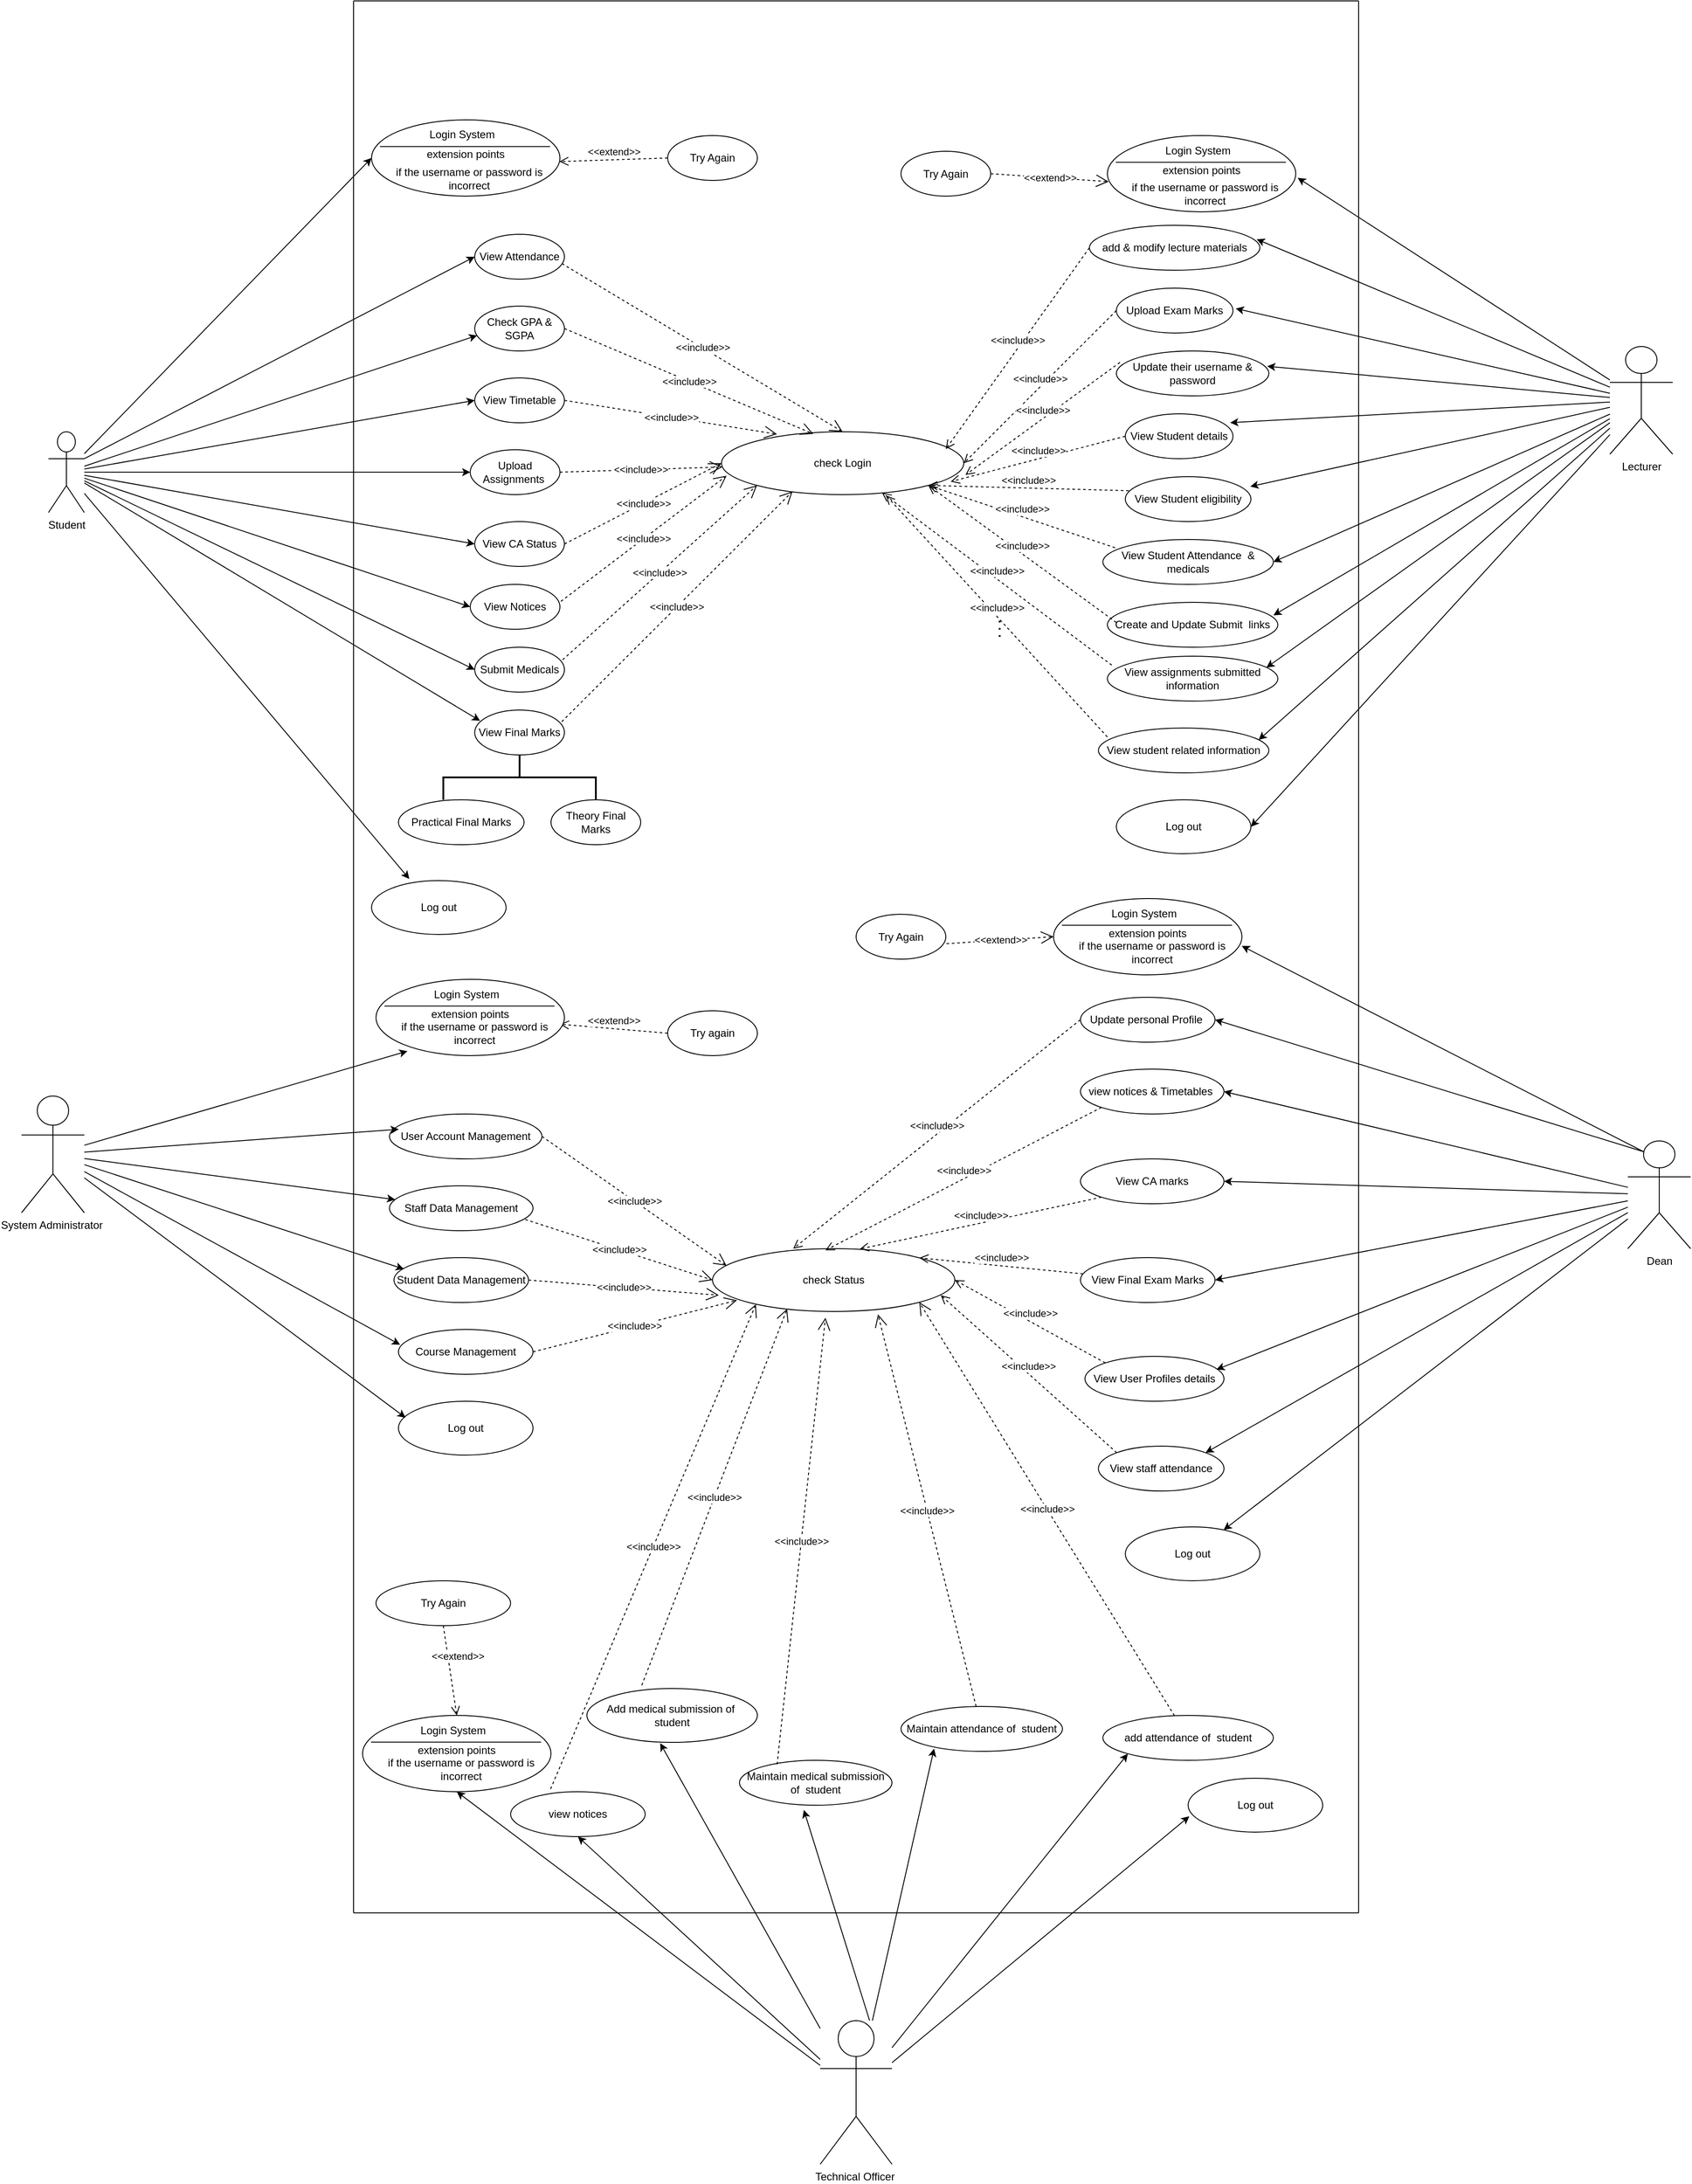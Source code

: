 <mxfile version="22.0.8" type="google">
  <diagram name="Page-1" id="6QlLDjuRFimYZgd_C8A9">
    <mxGraphModel grid="1" page="1" gridSize="10" guides="1" tooltips="1" connect="1" arrows="1" fold="1" pageScale="1" pageWidth="850" pageHeight="1100" math="0" shadow="0">
      <root>
        <mxCell id="0" />
        <mxCell id="1" parent="0" />
        <mxCell id="uy7QUbyUSha-ZjcZkqDb-1" value="Student" style="shape=umlActor;verticalLabelPosition=bottom;verticalAlign=top;html=1;outlineConnect=0;" vertex="1" parent="1">
          <mxGeometry x="-100" y="200" width="40" height="90" as="geometry" />
        </mxCell>
        <mxCell id="uy7QUbyUSha-ZjcZkqDb-9" value="" style="endArrow=none;dashed=1;html=1;dashPattern=1 3;strokeWidth=2;rounded=0;" edge="1" parent="1">
          <mxGeometry width="50" height="50" relative="1" as="geometry">
            <mxPoint x="960" y="410.5" as="sourcePoint" />
            <mxPoint x="960" y="429.5" as="targetPoint" />
          </mxGeometry>
        </mxCell>
        <mxCell id="uy7QUbyUSha-ZjcZkqDb-10" value="" style="endArrow=none;html=1;rounded=0;" edge="1" parent="1">
          <mxGeometry width="50" height="50" relative="1" as="geometry">
            <mxPoint x="240" y="1850" as="sourcePoint" />
            <mxPoint x="240" y="-280" as="targetPoint" />
          </mxGeometry>
        </mxCell>
        <mxCell id="uy7QUbyUSha-ZjcZkqDb-11" value="" style="endArrow=none;html=1;rounded=0;" edge="1" parent="1">
          <mxGeometry width="50" height="50" relative="1" as="geometry">
            <mxPoint x="1360" y="-280" as="sourcePoint" />
            <mxPoint x="240" y="-280" as="targetPoint" />
          </mxGeometry>
        </mxCell>
        <mxCell id="uy7QUbyUSha-ZjcZkqDb-12" value="" style="endArrow=none;html=1;rounded=0;" edge="1" parent="1">
          <mxGeometry width="50" height="50" relative="1" as="geometry">
            <mxPoint x="1360" y="1850" as="sourcePoint" />
            <mxPoint x="240" y="1850" as="targetPoint" />
          </mxGeometry>
        </mxCell>
        <mxCell id="uy7QUbyUSha-ZjcZkqDb-13" value="" style="endArrow=none;html=1;rounded=0;" edge="1" parent="1">
          <mxGeometry width="50" height="50" relative="1" as="geometry">
            <mxPoint x="1360" y="1850" as="sourcePoint" />
            <mxPoint x="1360" y="-280" as="targetPoint" />
          </mxGeometry>
        </mxCell>
        <mxCell id="uy7QUbyUSha-ZjcZkqDb-15" value="Try Again" style="ellipse;whiteSpace=wrap;html=1;" vertex="1" parent="1">
          <mxGeometry x="590" y="-130" width="100" height="50" as="geometry" />
        </mxCell>
        <mxCell id="uy7QUbyUSha-ZjcZkqDb-16" value="&amp;lt;&amp;lt;extend&amp;gt;&amp;gt;" style="html=1;verticalAlign=bottom;endArrow=open;dashed=1;endSize=8;curved=0;rounded=0;exitX=0;exitY=0.5;exitDx=0;exitDy=0;entryX=0.997;entryY=0.547;entryDx=0;entryDy=0;entryPerimeter=0;" edge="1" parent="1" source="uy7QUbyUSha-ZjcZkqDb-15" target="vY8GvxfcUjeESvrYYJp9-58">
          <mxGeometry relative="1" as="geometry">
            <mxPoint x="480" y="130" as="sourcePoint" />
            <mxPoint x="440" y="-100" as="targetPoint" />
          </mxGeometry>
        </mxCell>
        <mxCell id="uy7QUbyUSha-ZjcZkqDb-21" value="" style="endArrow=classic;html=1;rounded=0;entryX=0;entryY=0.5;entryDx=0;entryDy=0;" edge="1" parent="1" source="uy7QUbyUSha-ZjcZkqDb-1" target="vY8GvxfcUjeESvrYYJp9-58">
          <mxGeometry width="50" height="50" relative="1" as="geometry">
            <mxPoint x="80" y="100" as="sourcePoint" />
            <mxPoint x="250" y="-115" as="targetPoint" />
          </mxGeometry>
        </mxCell>
        <mxCell id="uy7QUbyUSha-ZjcZkqDb-22" value="View Timetable" style="ellipse;whiteSpace=wrap;html=1;" vertex="1" parent="1">
          <mxGeometry x="375" y="140" width="100" height="50" as="geometry" />
        </mxCell>
        <mxCell id="uy7QUbyUSha-ZjcZkqDb-23" value="Upload Assignments&amp;nbsp;" style="ellipse;whiteSpace=wrap;html=1;" vertex="1" parent="1">
          <mxGeometry x="370" y="220" width="100" height="50" as="geometry" />
        </mxCell>
        <mxCell id="uy7QUbyUSha-ZjcZkqDb-24" value="View CA Status" style="ellipse;whiteSpace=wrap;html=1;" vertex="1" parent="1">
          <mxGeometry x="375" y="300" width="100" height="50" as="geometry" />
        </mxCell>
        <mxCell id="uy7QUbyUSha-ZjcZkqDb-25" value="View Notices" style="ellipse;whiteSpace=wrap;html=1;" vertex="1" parent="1">
          <mxGeometry x="370" y="370" width="100" height="50" as="geometry" />
        </mxCell>
        <mxCell id="uy7QUbyUSha-ZjcZkqDb-26" value="Submit Medicals" style="ellipse;whiteSpace=wrap;html=1;" vertex="1" parent="1">
          <mxGeometry x="375" y="440" width="100" height="50" as="geometry" />
        </mxCell>
        <mxCell id="uy7QUbyUSha-ZjcZkqDb-27" value="View Final Marks" style="ellipse;whiteSpace=wrap;html=1;" vertex="1" parent="1">
          <mxGeometry x="375" y="510" width="100" height="50" as="geometry" />
        </mxCell>
        <mxCell id="uy7QUbyUSha-ZjcZkqDb-60" style="edgeStyle=orthogonalEdgeStyle;rounded=0;orthogonalLoop=1;jettySize=auto;html=1;exitX=0;exitY=0.5;exitDx=0;exitDy=0;exitPerimeter=0;entryX=0.5;entryY=1;entryDx=0;entryDy=0;" edge="1" parent="1" source="uy7QUbyUSha-ZjcZkqDb-28" target="uy7QUbyUSha-ZjcZkqDb-27">
          <mxGeometry relative="1" as="geometry" />
        </mxCell>
        <mxCell id="uy7QUbyUSha-ZjcZkqDb-28" value="" style="strokeWidth=2;html=1;shape=mxgraph.flowchart.annotation_2;align=left;labelPosition=right;pointerEvents=1;rotation=90;" vertex="1" parent="1">
          <mxGeometry x="400" y="500" width="50" height="170" as="geometry" />
        </mxCell>
        <mxCell id="uy7QUbyUSha-ZjcZkqDb-29" value="Practical Final Marks" style="ellipse;whiteSpace=wrap;html=1;" vertex="1" parent="1">
          <mxGeometry x="290" y="610" width="140" height="50" as="geometry" />
        </mxCell>
        <mxCell id="uy7QUbyUSha-ZjcZkqDb-30" value="Theory Final Marks" style="ellipse;whiteSpace=wrap;html=1;" vertex="1" parent="1">
          <mxGeometry x="460" y="610" width="100" height="50" as="geometry" />
        </mxCell>
        <mxCell id="uy7QUbyUSha-ZjcZkqDb-31" value="" style="endArrow=classic;html=1;rounded=0;entryX=0;entryY=0.5;entryDx=0;entryDy=0;" edge="1" parent="1" source="uy7QUbyUSha-ZjcZkqDb-1" target="uy7QUbyUSha-ZjcZkqDb-22">
          <mxGeometry width="50" height="50" relative="1" as="geometry">
            <mxPoint x="90" y="110" as="sourcePoint" />
            <mxPoint x="280" y="95" as="targetPoint" />
          </mxGeometry>
        </mxCell>
        <mxCell id="uy7QUbyUSha-ZjcZkqDb-32" value="" style="endArrow=classic;html=1;rounded=0;" edge="1" parent="1" source="uy7QUbyUSha-ZjcZkqDb-1" target="uy7QUbyUSha-ZjcZkqDb-23">
          <mxGeometry width="50" height="50" relative="1" as="geometry">
            <mxPoint x="90" y="130" as="sourcePoint" />
            <mxPoint x="385" y="175" as="targetPoint" />
          </mxGeometry>
        </mxCell>
        <mxCell id="uy7QUbyUSha-ZjcZkqDb-33" value="" style="endArrow=classic;html=1;rounded=0;entryX=0;entryY=0.5;entryDx=0;entryDy=0;" edge="1" parent="1" source="uy7QUbyUSha-ZjcZkqDb-1" target="uy7QUbyUSha-ZjcZkqDb-24">
          <mxGeometry width="50" height="50" relative="1" as="geometry">
            <mxPoint x="90" y="113" as="sourcePoint" />
            <mxPoint x="392" y="239" as="targetPoint" />
          </mxGeometry>
        </mxCell>
        <mxCell id="uy7QUbyUSha-ZjcZkqDb-34" value="" style="endArrow=classic;html=1;rounded=0;entryX=0;entryY=0.5;entryDx=0;entryDy=0;" edge="1" parent="1" source="uy7QUbyUSha-ZjcZkqDb-1" target="uy7QUbyUSha-ZjcZkqDb-25">
          <mxGeometry width="50" height="50" relative="1" as="geometry">
            <mxPoint x="90" y="120" as="sourcePoint" />
            <mxPoint x="385" y="335" as="targetPoint" />
          </mxGeometry>
        </mxCell>
        <mxCell id="uy7QUbyUSha-ZjcZkqDb-35" value="" style="endArrow=classic;html=1;rounded=0;entryX=0;entryY=0.5;entryDx=0;entryDy=0;" edge="1" parent="1" source="uy7QUbyUSha-ZjcZkqDb-1" target="uy7QUbyUSha-ZjcZkqDb-26">
          <mxGeometry width="50" height="50" relative="1" as="geometry">
            <mxPoint x="90" y="124" as="sourcePoint" />
            <mxPoint x="370" y="450" as="targetPoint" />
          </mxGeometry>
        </mxCell>
        <mxCell id="uy7QUbyUSha-ZjcZkqDb-36" value="" style="endArrow=classic;html=1;rounded=0;entryX=0.06;entryY=0.24;entryDx=0;entryDy=0;entryPerimeter=0;" edge="1" parent="1" source="uy7QUbyUSha-ZjcZkqDb-1" target="uy7QUbyUSha-ZjcZkqDb-27">
          <mxGeometry width="50" height="50" relative="1" as="geometry">
            <mxPoint x="90" y="128" as="sourcePoint" />
            <mxPoint x="385" y="475" as="targetPoint" />
          </mxGeometry>
        </mxCell>
        <mxCell id="uy7QUbyUSha-ZjcZkqDb-37" value="check Login" style="ellipse;whiteSpace=wrap;html=1;" vertex="1" parent="1">
          <mxGeometry x="650" y="200" width="270" height="70" as="geometry" />
        </mxCell>
        <mxCell id="uy7QUbyUSha-ZjcZkqDb-38" value="&amp;lt;&amp;lt;include&amp;gt;&amp;gt;" style="endArrow=open;endSize=12;dashed=1;html=1;rounded=0;exitX=1;exitY=0.5;exitDx=0;exitDy=0;entryX=0.229;entryY=0.038;entryDx=0;entryDy=0;entryPerimeter=0;" edge="1" parent="1" source="uy7QUbyUSha-ZjcZkqDb-22" target="uy7QUbyUSha-ZjcZkqDb-37">
          <mxGeometry x="0.001" width="160" relative="1" as="geometry">
            <mxPoint x="600" y="440" as="sourcePoint" />
            <mxPoint x="760" y="440" as="targetPoint" />
            <mxPoint as="offset" />
          </mxGeometry>
        </mxCell>
        <mxCell id="uy7QUbyUSha-ZjcZkqDb-39" value="&amp;lt;&amp;lt;include&amp;gt;&amp;gt;" style="endArrow=open;endSize=12;dashed=1;html=1;rounded=0;exitX=1;exitY=0.5;exitDx=0;exitDy=0;" edge="1" parent="1" source="uy7QUbyUSha-ZjcZkqDb-23" target="uy7QUbyUSha-ZjcZkqDb-37">
          <mxGeometry width="160" relative="1" as="geometry">
            <mxPoint x="485" y="175" as="sourcePoint" />
            <mxPoint x="790" y="338" as="targetPoint" />
          </mxGeometry>
        </mxCell>
        <mxCell id="uy7QUbyUSha-ZjcZkqDb-40" value="&amp;lt;&amp;lt;include&amp;gt;&amp;gt;" style="endArrow=open;endSize=12;dashed=1;html=1;rounded=0;exitX=1;exitY=0.5;exitDx=0;exitDy=0;entryX=0;entryY=0.5;entryDx=0;entryDy=0;" edge="1" parent="1" source="uy7QUbyUSha-ZjcZkqDb-24" target="uy7QUbyUSha-ZjcZkqDb-37">
          <mxGeometry width="160" relative="1" as="geometry">
            <mxPoint x="480" y="255" as="sourcePoint" />
            <mxPoint x="800" y="360" as="targetPoint" />
          </mxGeometry>
        </mxCell>
        <mxCell id="uy7QUbyUSha-ZjcZkqDb-41" value="&amp;lt;&amp;lt;include&amp;gt;&amp;gt;" style="endArrow=open;endSize=12;dashed=1;html=1;rounded=0;exitX=1.01;exitY=0.38;exitDx=0;exitDy=0;entryX=0.021;entryY=0.7;entryDx=0;entryDy=0;entryPerimeter=0;exitPerimeter=0;" edge="1" parent="1" source="uy7QUbyUSha-ZjcZkqDb-25" target="uy7QUbyUSha-ZjcZkqDb-37">
          <mxGeometry width="160" relative="1" as="geometry">
            <mxPoint x="485" y="335" as="sourcePoint" />
            <mxPoint x="809" y="359" as="targetPoint" />
          </mxGeometry>
        </mxCell>
        <mxCell id="uy7QUbyUSha-ZjcZkqDb-42" value="&amp;lt;&amp;lt;include&amp;gt;&amp;gt;" style="endArrow=open;endSize=12;dashed=1;html=1;rounded=0;exitX=0.98;exitY=0.28;exitDx=0;exitDy=0;entryX=0;entryY=1;entryDx=0;entryDy=0;exitPerimeter=0;" edge="1" parent="1" source="uy7QUbyUSha-ZjcZkqDb-26" target="uy7QUbyUSha-ZjcZkqDb-37">
          <mxGeometry width="160" relative="1" as="geometry">
            <mxPoint x="481" y="399" as="sourcePoint" />
            <mxPoint x="803" y="351" as="targetPoint" />
          </mxGeometry>
        </mxCell>
        <mxCell id="uy7QUbyUSha-ZjcZkqDb-43" value="&amp;lt;&amp;lt;include&amp;gt;&amp;gt;" style="endArrow=open;endSize=12;dashed=1;html=1;rounded=0;exitX=0.97;exitY=0.26;exitDx=0;exitDy=0;entryX=0.293;entryY=0.95;entryDx=0;entryDy=0;exitPerimeter=0;entryPerimeter=0;" edge="1" parent="1" source="uy7QUbyUSha-ZjcZkqDb-27" target="uy7QUbyUSha-ZjcZkqDb-37">
          <mxGeometry width="160" relative="1" as="geometry">
            <mxPoint x="483" y="464" as="sourcePoint" />
            <mxPoint x="821" y="363" as="targetPoint" />
          </mxGeometry>
        </mxCell>
        <mxCell id="uy7QUbyUSha-ZjcZkqDb-47" value="Try Again" style="ellipse;whiteSpace=wrap;html=1;" vertex="1" parent="1">
          <mxGeometry x="850" y="-112.5" width="100" height="50" as="geometry" />
        </mxCell>
        <mxCell id="uy7QUbyUSha-ZjcZkqDb-48" value="Log out" style="ellipse;whiteSpace=wrap;html=1;" vertex="1" parent="1">
          <mxGeometry x="260" y="700" width="150" height="60" as="geometry" />
        </mxCell>
        <mxCell id="uy7QUbyUSha-ZjcZkqDb-49" value="" style="endArrow=classic;html=1;rounded=0;entryX=0.281;entryY=-0.031;entryDx=0;entryDy=0;entryPerimeter=0;" edge="1" parent="1" source="uy7QUbyUSha-ZjcZkqDb-1" target="uy7QUbyUSha-ZjcZkqDb-48">
          <mxGeometry width="50" height="50" relative="1" as="geometry">
            <mxPoint x="90" y="132" as="sourcePoint" />
            <mxPoint x="310" y="760" as="targetPoint" />
          </mxGeometry>
        </mxCell>
        <mxCell id="uy7QUbyUSha-ZjcZkqDb-50" value="add &amp;amp; modify lecture materials" style="ellipse;whiteSpace=wrap;html=1;" vertex="1" parent="1">
          <mxGeometry x="1060" y="-30" width="190" height="50" as="geometry" />
        </mxCell>
        <mxCell id="uy7QUbyUSha-ZjcZkqDb-51" value="Upload Exam Marks" style="ellipse;whiteSpace=wrap;html=1;" vertex="1" parent="1">
          <mxGeometry x="1090" y="40" width="130" height="50" as="geometry" />
        </mxCell>
        <mxCell id="uy7QUbyUSha-ZjcZkqDb-52" value="Update their username &amp;amp; password" style="ellipse;whiteSpace=wrap;html=1;" vertex="1" parent="1">
          <mxGeometry x="1090" y="110" width="170" height="50" as="geometry" />
        </mxCell>
        <mxCell id="uy7QUbyUSha-ZjcZkqDb-53" value="View Student details" style="ellipse;whiteSpace=wrap;html=1;" vertex="1" parent="1">
          <mxGeometry x="1100" y="180" width="120" height="50" as="geometry" />
        </mxCell>
        <mxCell id="uy7QUbyUSha-ZjcZkqDb-55" value="&amp;lt;&amp;lt;include&amp;gt;&amp;gt;" style="html=1;verticalAlign=bottom;endArrow=open;dashed=1;endSize=8;curved=0;rounded=0;entryX=0.926;entryY=0.275;entryDx=0;entryDy=0;exitX=0;exitY=0.5;exitDx=0;exitDy=0;entryPerimeter=0;" edge="1" parent="1" source="uy7QUbyUSha-ZjcZkqDb-50" target="uy7QUbyUSha-ZjcZkqDb-37">
          <mxGeometry relative="1" as="geometry">
            <mxPoint x="1060" y="300" as="sourcePoint" />
            <mxPoint x="940" y="300" as="targetPoint" />
          </mxGeometry>
        </mxCell>
        <mxCell id="uy7QUbyUSha-ZjcZkqDb-56" value="&amp;lt;&amp;lt;include&amp;gt;&amp;gt;" style="html=1;verticalAlign=bottom;endArrow=open;dashed=1;endSize=8;curved=0;rounded=0;entryX=1;entryY=0.5;entryDx=0;entryDy=0;exitX=0;exitY=0.5;exitDx=0;exitDy=0;" edge="1" parent="1" source="uy7QUbyUSha-ZjcZkqDb-51" target="uy7QUbyUSha-ZjcZkqDb-37">
          <mxGeometry relative="1" as="geometry">
            <mxPoint x="1180" y="155" as="sourcePoint" />
            <mxPoint x="860" y="387" as="targetPoint" />
          </mxGeometry>
        </mxCell>
        <mxCell id="uy7QUbyUSha-ZjcZkqDb-57" value="&amp;lt;&amp;lt;include&amp;gt;&amp;gt;" style="html=1;verticalAlign=bottom;endArrow=open;dashed=1;endSize=8;curved=0;rounded=0;entryX=1.007;entryY=0.686;entryDx=0;entryDy=0;exitX=0.024;exitY=0.254;exitDx=0;exitDy=0;entryPerimeter=0;exitPerimeter=0;" edge="1" parent="1" source="uy7QUbyUSha-ZjcZkqDb-52" target="uy7QUbyUSha-ZjcZkqDb-37">
          <mxGeometry relative="1" as="geometry">
            <mxPoint x="1180" y="225" as="sourcePoint" />
            <mxPoint x="870" y="405" as="targetPoint" />
          </mxGeometry>
        </mxCell>
        <mxCell id="uy7QUbyUSha-ZjcZkqDb-58" value="&amp;lt;&amp;lt;include&amp;gt;&amp;gt;" style="html=1;verticalAlign=bottom;endArrow=open;dashed=1;endSize=8;curved=0;rounded=0;entryX=0.946;entryY=0.793;entryDx=0;entryDy=0;exitX=0;exitY=0.5;exitDx=0;exitDy=0;entryPerimeter=0;" edge="1" parent="1" source="uy7QUbyUSha-ZjcZkqDb-53" target="uy7QUbyUSha-ZjcZkqDb-37">
          <mxGeometry relative="1" as="geometry">
            <mxPoint x="1182" y="293" as="sourcePoint" />
            <mxPoint x="871" y="420" as="targetPoint" />
          </mxGeometry>
        </mxCell>
        <mxCell id="uy7QUbyUSha-ZjcZkqDb-59" value="&amp;lt;&amp;lt;extend&amp;gt;&amp;gt;" style="endArrow=open;endSize=12;dashed=1;html=1;rounded=0;exitX=1;exitY=0.5;exitDx=0;exitDy=0;entryX=0.007;entryY=0.604;entryDx=0;entryDy=0;entryPerimeter=0;" edge="1" parent="1" source="uy7QUbyUSha-ZjcZkqDb-47" target="vY8GvxfcUjeESvrYYJp9-63">
          <mxGeometry x="0.001" width="160" relative="1" as="geometry">
            <mxPoint x="1060" y="65" as="sourcePoint" />
            <mxPoint x="1050" y="-70" as="targetPoint" />
            <mxPoint as="offset" />
          </mxGeometry>
        </mxCell>
        <mxCell id="uy7QUbyUSha-ZjcZkqDb-61" value="" style="endArrow=classic;html=1;rounded=0;entryX=1.01;entryY=0.554;entryDx=0;entryDy=0;entryPerimeter=0;" edge="1" parent="1" source="uy7QUbyUSha-ZjcZkqDb-87" target="vY8GvxfcUjeESvrYYJp9-63">
          <mxGeometry width="50" height="50" relative="1" as="geometry">
            <mxPoint x="1587.5" y="27.0" as="sourcePoint" />
            <mxPoint x="1410" y="-150" as="targetPoint" />
          </mxGeometry>
        </mxCell>
        <mxCell id="uy7QUbyUSha-ZjcZkqDb-62" value="" style="endArrow=classic;html=1;rounded=0;entryX=0.981;entryY=0.311;entryDx=0;entryDy=0;entryPerimeter=0;" edge="1" parent="1" source="uy7QUbyUSha-ZjcZkqDb-87" target="uy7QUbyUSha-ZjcZkqDb-50">
          <mxGeometry width="50" height="50" relative="1" as="geometry">
            <mxPoint x="1550" y="60" as="sourcePoint" />
            <mxPoint x="1280" y="75" as="targetPoint" />
          </mxGeometry>
        </mxCell>
        <mxCell id="uy7QUbyUSha-ZjcZkqDb-63" value="" style="endArrow=classic;html=1;rounded=0;entryX=1.024;entryY=0.311;entryDx=0;entryDy=0;entryPerimeter=0;" edge="1" parent="1" source="uy7QUbyUSha-ZjcZkqDb-87">
          <mxGeometry width="50" height="50" relative="1" as="geometry">
            <mxPoint x="1590" y="67.22" as="sourcePoint" />
            <mxPoint x="1223.12" y="62.77" as="targetPoint" />
          </mxGeometry>
        </mxCell>
        <mxCell id="uy7QUbyUSha-ZjcZkqDb-65" value="" style="endArrow=classic;html=1;rounded=0;entryX=0.989;entryY=0.34;entryDx=0;entryDy=0;entryPerimeter=0;" edge="1" parent="1" source="uy7QUbyUSha-ZjcZkqDb-87" target="uy7QUbyUSha-ZjcZkqDb-52">
          <mxGeometry width="50" height="50" relative="1" as="geometry">
            <mxPoint x="1590" y="80" as="sourcePoint" />
            <mxPoint x="1282" y="226" as="targetPoint" />
          </mxGeometry>
        </mxCell>
        <mxCell id="uy7QUbyUSha-ZjcZkqDb-66" value="" style="endArrow=classic;html=1;rounded=0;entryX=0.974;entryY=0.197;entryDx=0;entryDy=0;entryPerimeter=0;" edge="1" parent="1" source="uy7QUbyUSha-ZjcZkqDb-87" target="uy7QUbyUSha-ZjcZkqDb-53">
          <mxGeometry width="50" height="50" relative="1" as="geometry">
            <mxPoint x="1520" y="-36.7" as="sourcePoint" />
            <mxPoint x="1284" y="307" as="targetPoint" />
          </mxGeometry>
        </mxCell>
        <mxCell id="uy7QUbyUSha-ZjcZkqDb-69" value="Check GPA &amp;amp; SGPA" style="ellipse;whiteSpace=wrap;html=1;" vertex="1" parent="1">
          <mxGeometry x="375" y="60" width="100" height="50" as="geometry" />
        </mxCell>
        <mxCell id="uy7QUbyUSha-ZjcZkqDb-70" value="" style="endArrow=classic;html=1;rounded=0;entryX=0.027;entryY=0.654;entryDx=0;entryDy=0;entryPerimeter=0;" edge="1" parent="1" source="uy7QUbyUSha-ZjcZkqDb-1" target="uy7QUbyUSha-ZjcZkqDb-69">
          <mxGeometry width="50" height="50" relative="1" as="geometry">
            <mxPoint x="100" y="90" as="sourcePoint" />
            <mxPoint x="385" y="175" as="targetPoint" />
          </mxGeometry>
        </mxCell>
        <mxCell id="uy7QUbyUSha-ZjcZkqDb-71" value="&amp;lt;&amp;lt;include&amp;gt;&amp;gt;" style="endArrow=open;endSize=12;dashed=1;html=1;rounded=0;exitX=1;exitY=0.5;exitDx=0;exitDy=0;entryX=0.379;entryY=0.034;entryDx=0;entryDy=0;entryPerimeter=0;" edge="1" parent="1" source="uy7QUbyUSha-ZjcZkqDb-69" target="uy7QUbyUSha-ZjcZkqDb-37">
          <mxGeometry x="0.001" width="160" relative="1" as="geometry">
            <mxPoint x="485" y="175" as="sourcePoint" />
            <mxPoint x="802" y="623" as="targetPoint" />
            <mxPoint as="offset" />
          </mxGeometry>
        </mxCell>
        <mxCell id="uy7QUbyUSha-ZjcZkqDb-72" value="View Attendance" style="ellipse;whiteSpace=wrap;html=1;" vertex="1" parent="1">
          <mxGeometry x="375" y="-20" width="100" height="50" as="geometry" />
        </mxCell>
        <mxCell id="uy7QUbyUSha-ZjcZkqDb-73" value="" style="endArrow=classic;html=1;rounded=0;entryX=0;entryY=0.5;entryDx=0;entryDy=0;exitX=1;exitY=0.333;exitDx=0;exitDy=0;exitPerimeter=0;" edge="1" parent="1" source="uy7QUbyUSha-ZjcZkqDb-1" target="uy7QUbyUSha-ZjcZkqDb-72">
          <mxGeometry width="50" height="50" relative="1" as="geometry">
            <mxPoint x="100" y="105" as="sourcePoint" />
            <mxPoint x="388" y="103" as="targetPoint" />
          </mxGeometry>
        </mxCell>
        <mxCell id="uy7QUbyUSha-ZjcZkqDb-74" value="&amp;lt;&amp;lt;include&amp;gt;&amp;gt;" style="endArrow=open;endSize=12;dashed=1;html=1;rounded=0;exitX=0.972;exitY=0.654;exitDx=0;exitDy=0;entryX=0.5;entryY=0;entryDx=0;entryDy=0;exitPerimeter=0;" edge="1" parent="1" source="uy7QUbyUSha-ZjcZkqDb-72" target="uy7QUbyUSha-ZjcZkqDb-37">
          <mxGeometry x="0.001" width="160" relative="1" as="geometry">
            <mxPoint x="485" y="95" as="sourcePoint" />
            <mxPoint x="823" y="623" as="targetPoint" />
            <mxPoint as="offset" />
          </mxGeometry>
        </mxCell>
        <mxCell id="uy7QUbyUSha-ZjcZkqDb-87" value="Lecturer" style="shape=umlActor;verticalLabelPosition=bottom;verticalAlign=top;html=1;outlineConnect=0;" vertex="1" parent="1">
          <mxGeometry x="1640" y="105" width="70" height="120" as="geometry" />
        </mxCell>
        <mxCell id="uy7QUbyUSha-ZjcZkqDb-93" value="View Student eligibility" style="ellipse;whiteSpace=wrap;html=1;" vertex="1" parent="1">
          <mxGeometry x="1100" y="250" width="140" height="50" as="geometry" />
        </mxCell>
        <mxCell id="uy7QUbyUSha-ZjcZkqDb-94" value="View Student Attendance&amp;nbsp; &amp;amp; medicals" style="ellipse;whiteSpace=wrap;html=1;" vertex="1" parent="1">
          <mxGeometry x="1075" y="320" width="190" height="50" as="geometry" />
        </mxCell>
        <mxCell id="uy7QUbyUSha-ZjcZkqDb-95" value="Create and Update Submit&amp;nbsp; links" style="ellipse;whiteSpace=wrap;html=1;" vertex="1" parent="1">
          <mxGeometry x="1080" y="390" width="190" height="50" as="geometry" />
        </mxCell>
        <mxCell id="uy7QUbyUSha-ZjcZkqDb-96" value="View&amp;nbsp;assignments submitted information" style="ellipse;whiteSpace=wrap;html=1;" vertex="1" parent="1">
          <mxGeometry x="1080" y="450" width="190" height="50" as="geometry" />
        </mxCell>
        <mxCell id="uy7QUbyUSha-ZjcZkqDb-97" value="View student related information" style="ellipse;whiteSpace=wrap;html=1;" vertex="1" parent="1">
          <mxGeometry x="1070" y="530" width="190" height="50" as="geometry" />
        </mxCell>
        <mxCell id="uy7QUbyUSha-ZjcZkqDb-98" value="" style="endArrow=classic;html=1;rounded=0;entryX=0.995;entryY=0.219;entryDx=0;entryDy=0;entryPerimeter=0;" edge="1" parent="1" source="uy7QUbyUSha-ZjcZkqDb-87" target="uy7QUbyUSha-ZjcZkqDb-93">
          <mxGeometry width="50" height="50" relative="1" as="geometry">
            <mxPoint x="1540" y="-7" as="sourcePoint" />
            <mxPoint x="1227" y="200" as="targetPoint" />
          </mxGeometry>
        </mxCell>
        <mxCell id="uy7QUbyUSha-ZjcZkqDb-99" value="" style="endArrow=classic;html=1;rounded=0;entryX=1;entryY=0.5;entryDx=0;entryDy=0;" edge="1" parent="1" source="uy7QUbyUSha-ZjcZkqDb-87" target="uy7QUbyUSha-ZjcZkqDb-94">
          <mxGeometry width="50" height="50" relative="1" as="geometry">
            <mxPoint x="1540" y="2" as="sourcePoint" />
            <mxPoint x="1249" y="271" as="targetPoint" />
          </mxGeometry>
        </mxCell>
        <mxCell id="uy7QUbyUSha-ZjcZkqDb-100" value="" style="endArrow=classic;html=1;rounded=0;entryX=0.974;entryY=0.289;entryDx=0;entryDy=0;entryPerimeter=0;" edge="1" parent="1" source="uy7QUbyUSha-ZjcZkqDb-87" target="uy7QUbyUSha-ZjcZkqDb-95">
          <mxGeometry width="50" height="50" relative="1" as="geometry">
            <mxPoint x="1540" y="15" as="sourcePoint" />
            <mxPoint x="1275" y="355" as="targetPoint" />
          </mxGeometry>
        </mxCell>
        <mxCell id="uy7QUbyUSha-ZjcZkqDb-101" value="" style="endArrow=classic;html=1;rounded=0;entryX=0.933;entryY=0.254;entryDx=0;entryDy=0;entryPerimeter=0;" edge="1" parent="1" source="uy7QUbyUSha-ZjcZkqDb-87" target="uy7QUbyUSha-ZjcZkqDb-96">
          <mxGeometry width="50" height="50" relative="1" as="geometry">
            <mxPoint x="1540" y="22" as="sourcePoint" />
            <mxPoint x="1275" y="414" as="targetPoint" />
          </mxGeometry>
        </mxCell>
        <mxCell id="uy7QUbyUSha-ZjcZkqDb-104" value="" style="endArrow=classic;html=1;rounded=0;entryX=0.94;entryY=0.266;entryDx=0;entryDy=0;entryPerimeter=0;" edge="1" parent="1" source="uy7QUbyUSha-ZjcZkqDb-87" target="uy7QUbyUSha-ZjcZkqDb-97">
          <mxGeometry width="50" height="50" relative="1" as="geometry">
            <mxPoint x="1600" y="131" as="sourcePoint" />
            <mxPoint x="1262" y="483" as="targetPoint" />
          </mxGeometry>
        </mxCell>
        <mxCell id="uy7QUbyUSha-ZjcZkqDb-106" value="&amp;lt;&amp;lt;include&amp;gt;&amp;gt;" style="html=1;verticalAlign=bottom;endArrow=open;dashed=1;endSize=8;curved=0;rounded=0;entryX=1;entryY=1;entryDx=0;entryDy=0;exitX=0.028;exitY=0.313;exitDx=0;exitDy=0;exitPerimeter=0;" edge="1" parent="1" source="uy7QUbyUSha-ZjcZkqDb-93" target="uy7QUbyUSha-ZjcZkqDb-37">
          <mxGeometry relative="1" as="geometry">
            <mxPoint x="1110" y="215" as="sourcePoint" />
            <mxPoint x="852" y="343" as="targetPoint" />
          </mxGeometry>
        </mxCell>
        <mxCell id="uy7QUbyUSha-ZjcZkqDb-107" value="&amp;lt;&amp;lt;include&amp;gt;&amp;gt;" style="html=1;verticalAlign=bottom;endArrow=open;dashed=1;endSize=8;curved=0;rounded=0;entryX=1;entryY=1;entryDx=0;entryDy=0;exitX=0.072;exitY=0.184;exitDx=0;exitDy=0;exitPerimeter=0;" edge="1" parent="1" source="uy7QUbyUSha-ZjcZkqDb-94" target="uy7QUbyUSha-ZjcZkqDb-37">
          <mxGeometry relative="1" as="geometry">
            <mxPoint x="1114" y="276" as="sourcePoint" />
            <mxPoint x="839" y="348" as="targetPoint" />
          </mxGeometry>
        </mxCell>
        <mxCell id="uy7QUbyUSha-ZjcZkqDb-108" value="&amp;lt;&amp;lt;include&amp;gt;&amp;gt;" style="html=1;verticalAlign=bottom;endArrow=open;dashed=1;endSize=8;curved=0;rounded=0;entryX=1;entryY=1;entryDx=0;entryDy=0;" edge="1" parent="1" target="uy7QUbyUSha-ZjcZkqDb-37">
          <mxGeometry relative="1" as="geometry">
            <mxPoint x="1089.997" y="412.423" as="sourcePoint" />
            <mxPoint x="780" y="260" as="targetPoint" />
          </mxGeometry>
        </mxCell>
        <mxCell id="uy7QUbyUSha-ZjcZkqDb-109" value="&amp;lt;&amp;lt;include&amp;gt;&amp;gt;" style="html=1;verticalAlign=bottom;endArrow=open;dashed=1;endSize=8;curved=0;rounded=0;exitX=0.026;exitY=0.2;exitDx=0;exitDy=0;exitPerimeter=0;" edge="1" parent="1" source="uy7QUbyUSha-ZjcZkqDb-96" target="uy7QUbyUSha-ZjcZkqDb-37">
          <mxGeometry relative="1" as="geometry">
            <mxPoint x="1118" y="407" as="sourcePoint" />
            <mxPoint x="859" y="338" as="targetPoint" />
          </mxGeometry>
        </mxCell>
        <mxCell id="uy7QUbyUSha-ZjcZkqDb-110" value="&amp;lt;&amp;lt;include&amp;gt;&amp;gt;" style="html=1;verticalAlign=bottom;endArrow=open;dashed=1;endSize=8;curved=0;rounded=0;exitX=0.053;exitY=0.2;exitDx=0;exitDy=0;exitPerimeter=0;entryX=0.679;entryY=1.013;entryDx=0;entryDy=0;entryPerimeter=0;" edge="1" parent="1" source="uy7QUbyUSha-ZjcZkqDb-97" target="uy7QUbyUSha-ZjcZkqDb-37">
          <mxGeometry relative="1" as="geometry">
            <mxPoint x="1095" y="470" as="sourcePoint" />
            <mxPoint x="771" y="287" as="targetPoint" />
          </mxGeometry>
        </mxCell>
        <mxCell id="uy7QUbyUSha-ZjcZkqDb-126" value="System Administrator&amp;nbsp;" style="shape=umlActor;verticalLabelPosition=bottom;verticalAlign=top;html=1;outlineConnect=0;" vertex="1" parent="1">
          <mxGeometry x="-130" y="940" width="70" height="130" as="geometry" />
        </mxCell>
        <mxCell id="uy7QUbyUSha-ZjcZkqDb-127" value="Log out" style="ellipse;whiteSpace=wrap;html=1;" vertex="1" parent="1">
          <mxGeometry x="1090" y="610" width="150" height="60" as="geometry" />
        </mxCell>
        <mxCell id="uy7QUbyUSha-ZjcZkqDb-128" value="" style="endArrow=classic;html=1;rounded=0;entryX=1;entryY=0.5;entryDx=0;entryDy=0;" edge="1" parent="1" source="uy7QUbyUSha-ZjcZkqDb-87" target="uy7QUbyUSha-ZjcZkqDb-127">
          <mxGeometry width="50" height="50" relative="1" as="geometry">
            <mxPoint x="1650" y="206" as="sourcePoint" />
            <mxPoint x="1259" y="553" as="targetPoint" />
          </mxGeometry>
        </mxCell>
        <mxCell id="uy7QUbyUSha-ZjcZkqDb-130" value="Try again" style="ellipse;whiteSpace=wrap;html=1;" vertex="1" parent="1">
          <mxGeometry x="590" y="845" width="100" height="50" as="geometry" />
        </mxCell>
        <mxCell id="uy7QUbyUSha-ZjcZkqDb-131" value="User Account Management" style="ellipse;whiteSpace=wrap;html=1;" vertex="1" parent="1">
          <mxGeometry x="280" y="960" width="170" height="50" as="geometry" />
        </mxCell>
        <mxCell id="uy7QUbyUSha-ZjcZkqDb-132" value="Staff Data Management&lt;br/&gt;" style="ellipse;whiteSpace=wrap;html=1;" vertex="1" parent="1">
          <mxGeometry x="280" y="1040" width="160" height="50" as="geometry" />
        </mxCell>
        <mxCell id="uy7QUbyUSha-ZjcZkqDb-133" value="Student Data Management&lt;br/&gt;" style="ellipse;whiteSpace=wrap;html=1;" vertex="1" parent="1">
          <mxGeometry x="285" y="1120" width="150" height="50" as="geometry" />
        </mxCell>
        <mxCell id="uy7QUbyUSha-ZjcZkqDb-134" value="Course Management" style="ellipse;whiteSpace=wrap;html=1;" vertex="1" parent="1">
          <mxGeometry x="290" y="1200" width="150" height="50" as="geometry" />
        </mxCell>
        <mxCell id="uy7QUbyUSha-ZjcZkqDb-135" value="check Status" style="ellipse;whiteSpace=wrap;html=1;" vertex="1" parent="1">
          <mxGeometry x="640" y="1110" width="270" height="70" as="geometry" />
        </mxCell>
        <mxCell id="uy7QUbyUSha-ZjcZkqDb-136" value="" style="endArrow=classic;html=1;rounded=0;entryX=0.167;entryY=0.941;entryDx=0;entryDy=0;entryPerimeter=0;" edge="1" parent="1" source="uy7QUbyUSha-ZjcZkqDb-126" target="vY8GvxfcUjeESvrYYJp9-68">
          <mxGeometry width="50" height="50" relative="1" as="geometry">
            <mxPoint x="-102" y="710" as="sourcePoint" />
            <mxPoint x="300.0" y="905" as="targetPoint" />
          </mxGeometry>
        </mxCell>
        <mxCell id="uy7QUbyUSha-ZjcZkqDb-137" value="" style="endArrow=classic;html=1;rounded=0;entryX=0.061;entryY=0.34;entryDx=0;entryDy=0;entryPerimeter=0;" edge="1" parent="1" source="uy7QUbyUSha-ZjcZkqDb-126" target="uy7QUbyUSha-ZjcZkqDb-131">
          <mxGeometry width="50" height="50" relative="1" as="geometry">
            <mxPoint x="-50" y="1006" as="sourcePoint" />
            <mxPoint x="310" y="915" as="targetPoint" />
          </mxGeometry>
        </mxCell>
        <mxCell id="uy7QUbyUSha-ZjcZkqDb-138" value="" style="endArrow=classic;html=1;rounded=0;" edge="1" parent="1" source="uy7QUbyUSha-ZjcZkqDb-126" target="uy7QUbyUSha-ZjcZkqDb-132">
          <mxGeometry width="50" height="50" relative="1" as="geometry">
            <mxPoint x="-50" y="1012" as="sourcePoint" />
            <mxPoint x="300" y="987" as="targetPoint" />
          </mxGeometry>
        </mxCell>
        <mxCell id="uy7QUbyUSha-ZjcZkqDb-139" value="" style="endArrow=classic;html=1;rounded=0;entryX=0.074;entryY=0.254;entryDx=0;entryDy=0;entryPerimeter=0;" edge="1" parent="1" source="uy7QUbyUSha-ZjcZkqDb-126" target="uy7QUbyUSha-ZjcZkqDb-133">
          <mxGeometry width="50" height="50" relative="1" as="geometry">
            <mxPoint x="-50" y="1020" as="sourcePoint" />
            <mxPoint x="296" y="1065" as="targetPoint" />
          </mxGeometry>
        </mxCell>
        <mxCell id="uy7QUbyUSha-ZjcZkqDb-140" value="" style="endArrow=classic;html=1;rounded=0;entryX=0.012;entryY=0.34;entryDx=0;entryDy=0;entryPerimeter=0;" edge="1" parent="1" source="uy7QUbyUSha-ZjcZkqDb-126" target="uy7QUbyUSha-ZjcZkqDb-134">
          <mxGeometry width="50" height="50" relative="1" as="geometry">
            <mxPoint x="-50" y="1026" as="sourcePoint" />
            <mxPoint x="306" y="1143" as="targetPoint" />
          </mxGeometry>
        </mxCell>
        <mxCell id="amH1-HMwmMqAKnkEpRBV-1" value="&amp;lt;&amp;lt;extend&amp;gt;&amp;gt;" style="html=1;verticalAlign=bottom;endArrow=open;dashed=1;endSize=8;curved=0;rounded=0;exitX=0;exitY=0.5;exitDx=0;exitDy=0;entryX=0.976;entryY=0.588;entryDx=0;entryDy=0;entryPerimeter=0;" edge="1" parent="1" source="uy7QUbyUSha-ZjcZkqDb-130" target="vY8GvxfcUjeESvrYYJp9-68">
          <mxGeometry relative="1" as="geometry">
            <mxPoint x="540" y="940" as="sourcePoint" />
            <mxPoint x="540" y="900" as="targetPoint" />
          </mxGeometry>
        </mxCell>
        <mxCell id="amH1-HMwmMqAKnkEpRBV-2" value="&amp;lt;&amp;lt;include&amp;gt;&amp;gt;" style="endArrow=open;endSize=12;dashed=1;html=1;rounded=0;exitX=1;exitY=0.5;exitDx=0;exitDy=0;entryX=0.058;entryY=0.271;entryDx=0;entryDy=0;entryPerimeter=0;" edge="1" parent="1" source="uy7QUbyUSha-ZjcZkqDb-131" target="uy7QUbyUSha-ZjcZkqDb-135">
          <mxGeometry width="160" relative="1" as="geometry">
            <mxPoint x="510" y="1090" as="sourcePoint" />
            <mxPoint x="767" y="834" as="targetPoint" />
          </mxGeometry>
        </mxCell>
        <mxCell id="amH1-HMwmMqAKnkEpRBV-3" value="&amp;lt;&amp;lt;include&amp;gt;&amp;gt;" style="endArrow=open;endSize=12;dashed=1;html=1;rounded=0;exitX=0.946;exitY=0.751;exitDx=0;exitDy=0;exitPerimeter=0;entryX=0;entryY=0.5;entryDx=0;entryDy=0;" edge="1" parent="1" source="uy7QUbyUSha-ZjcZkqDb-132" target="uy7QUbyUSha-ZjcZkqDb-135">
          <mxGeometry width="160" relative="1" as="geometry">
            <mxPoint x="460" y="995" as="sourcePoint" />
            <mxPoint x="670" y="1060" as="targetPoint" />
          </mxGeometry>
        </mxCell>
        <mxCell id="amH1-HMwmMqAKnkEpRBV-4" value="&amp;lt;&amp;lt;include&amp;gt;&amp;gt;" style="endArrow=open;endSize=12;dashed=1;html=1;rounded=0;exitX=1;exitY=0.5;exitDx=0;exitDy=0;entryX=0.026;entryY=0.741;entryDx=0;entryDy=0;entryPerimeter=0;" edge="1" parent="1" source="uy7QUbyUSha-ZjcZkqDb-133" target="uy7QUbyUSha-ZjcZkqDb-135">
          <mxGeometry width="160" relative="1" as="geometry">
            <mxPoint x="441" y="1088" as="sourcePoint" />
            <mxPoint x="690" y="1065" as="targetPoint" />
          </mxGeometry>
        </mxCell>
        <mxCell id="amH1-HMwmMqAKnkEpRBV-5" value="&amp;lt;&amp;lt;include&amp;gt;&amp;gt;" style="endArrow=open;endSize=12;dashed=1;html=1;rounded=0;exitX=1;exitY=0.5;exitDx=0;exitDy=0;entryX=0.101;entryY=0.822;entryDx=0;entryDy=0;entryPerimeter=0;" edge="1" parent="1" source="uy7QUbyUSha-ZjcZkqDb-134" target="uy7QUbyUSha-ZjcZkqDb-135">
          <mxGeometry width="160" relative="1" as="geometry">
            <mxPoint x="445" y="1155" as="sourcePoint" />
            <mxPoint x="697" y="1082" as="targetPoint" />
          </mxGeometry>
        </mxCell>
        <mxCell id="vY8GvxfcUjeESvrYYJp9-1" value="Technical Officer&amp;nbsp;" style="shape=umlActor;verticalLabelPosition=bottom;verticalAlign=top;html=1;outlineConnect=0;" vertex="1" parent="1">
          <mxGeometry x="760" y="1970" width="80" height="160" as="geometry" />
        </mxCell>
        <mxCell id="vY8GvxfcUjeESvrYYJp9-14" value="Maintain attendance of&amp;nbsp; student" style="ellipse;whiteSpace=wrap;html=1;" vertex="1" parent="1">
          <mxGeometry x="850" y="1620" width="180" height="50" as="geometry" />
        </mxCell>
        <mxCell id="vY8GvxfcUjeESvrYYJp9-15" value="Maintain  medical submission of&amp;nbsp; student" style="ellipse;whiteSpace=wrap;html=1;" vertex="1" parent="1">
          <mxGeometry x="670" y="1680" width="170" height="50" as="geometry" />
        </mxCell>
        <mxCell id="vY8GvxfcUjeESvrYYJp9-16" value="Add medical submission of&amp;nbsp; student" style="ellipse;whiteSpace=wrap;html=1;" vertex="1" parent="1">
          <mxGeometry x="500" y="1600" width="190" height="60" as="geometry" />
        </mxCell>
        <mxCell id="vY8GvxfcUjeESvrYYJp9-17" value="view notices " style="ellipse;whiteSpace=wrap;html=1;" vertex="1" parent="1">
          <mxGeometry x="415" y="1715" width="150" height="50" as="geometry" />
        </mxCell>
        <mxCell id="vY8GvxfcUjeESvrYYJp9-19" value="Try Again" style="ellipse;whiteSpace=wrap;html=1;" vertex="1" parent="1">
          <mxGeometry x="265" y="1480" width="150" height="50" as="geometry" />
        </mxCell>
        <mxCell id="vY8GvxfcUjeESvrYYJp9-20" value="" style="endArrow=classic;html=1;rounded=0;entryX=0.5;entryY=1;entryDx=0;entryDy=0;" edge="1" parent="1" source="vY8GvxfcUjeESvrYYJp9-1" target="vY8GvxfcUjeESvrYYJp9-73">
          <mxGeometry width="50" height="50" relative="1" as="geometry">
            <mxPoint x="218" y="1610" as="sourcePoint" />
            <mxPoint x="390" y="1790" as="targetPoint" />
          </mxGeometry>
        </mxCell>
        <mxCell id="vY8GvxfcUjeESvrYYJp9-22" value="" style="endArrow=classic;html=1;rounded=0;entryX=0.5;entryY=1;entryDx=0;entryDy=0;" edge="1" parent="1" source="vY8GvxfcUjeESvrYYJp9-1" target="vY8GvxfcUjeESvrYYJp9-17">
          <mxGeometry width="50" height="50" relative="1" as="geometry">
            <mxPoint x="785" y="1817" as="sourcePoint" />
            <mxPoint x="372" y="1580" as="targetPoint" />
          </mxGeometry>
        </mxCell>
        <mxCell id="vY8GvxfcUjeESvrYYJp9-23" value="" style="endArrow=classic;html=1;rounded=0;entryX=0.43;entryY=1.015;entryDx=0;entryDy=0;entryPerimeter=0;" edge="1" parent="1" source="vY8GvxfcUjeESvrYYJp9-1" target="vY8GvxfcUjeESvrYYJp9-16">
          <mxGeometry width="50" height="50" relative="1" as="geometry">
            <mxPoint x="785" y="1800" as="sourcePoint" />
            <mxPoint x="565" y="1580" as="targetPoint" />
          </mxGeometry>
        </mxCell>
        <mxCell id="vY8GvxfcUjeESvrYYJp9-24" value="" style="endArrow=classic;html=1;rounded=0;entryX=0.422;entryY=1.105;entryDx=0;entryDy=0;entryPerimeter=0;exitX=0.688;exitY=0;exitDx=0;exitDy=0;exitPerimeter=0;" edge="1" parent="1" source="vY8GvxfcUjeESvrYYJp9-1" target="vY8GvxfcUjeESvrYYJp9-15">
          <mxGeometry width="50" height="50" relative="1" as="geometry">
            <mxPoint x="797" y="1760" as="sourcePoint" />
            <mxPoint x="735" y="1581" as="targetPoint" />
          </mxGeometry>
        </mxCell>
        <mxCell id="vY8GvxfcUjeESvrYYJp9-25" value="" style="endArrow=classic;html=1;rounded=0;entryX=0.205;entryY=0.94;entryDx=0;entryDy=0;entryPerimeter=0;" edge="1" parent="1" source="vY8GvxfcUjeESvrYYJp9-1" target="vY8GvxfcUjeESvrYYJp9-14">
          <mxGeometry width="50" height="50" relative="1" as="geometry">
            <mxPoint x="840" y="1750" as="sourcePoint" />
            <mxPoint x="918" y="1578" as="targetPoint" />
          </mxGeometry>
        </mxCell>
        <mxCell id="vY8GvxfcUjeESvrYYJp9-26" value="&amp;lt;&amp;lt;include&amp;gt;&amp;gt;" style="endArrow=open;endSize=12;dashed=1;html=1;rounded=0;exitX=0.297;exitY=-0.06;exitDx=0;exitDy=0;entryX=0.179;entryY=0.886;entryDx=0;entryDy=0;entryPerimeter=0;exitPerimeter=0;" edge="1" parent="1" source="vY8GvxfcUjeESvrYYJp9-17" target="uy7QUbyUSha-ZjcZkqDb-135">
          <mxGeometry width="160" relative="1" as="geometry">
            <mxPoint x="450" y="1235" as="sourcePoint" />
            <mxPoint x="657" y="1078" as="targetPoint" />
          </mxGeometry>
        </mxCell>
        <mxCell id="vY8GvxfcUjeESvrYYJp9-27" value="&amp;lt;&amp;lt;include&amp;gt;&amp;gt;" style="endArrow=open;endSize=12;dashed=1;html=1;rounded=0;exitX=0.322;exitY=-0.06;exitDx=0;exitDy=0;entryX=0.308;entryY=0.957;entryDx=0;entryDy=0;entryPerimeter=0;exitPerimeter=0;" edge="1" parent="1" source="vY8GvxfcUjeESvrYYJp9-16" target="uy7QUbyUSha-ZjcZkqDb-135">
          <mxGeometry width="160" relative="1" as="geometry">
            <mxPoint x="535" y="1527" as="sourcePoint" />
            <mxPoint x="678" y="1082" as="targetPoint" />
          </mxGeometry>
        </mxCell>
        <mxCell id="vY8GvxfcUjeESvrYYJp9-28" value="&amp;lt;&amp;lt;include&amp;gt;&amp;gt;" style="endArrow=open;endSize=12;dashed=1;html=1;rounded=0;exitX=0.247;exitY=0.09;exitDx=0;exitDy=0;entryX=0.466;entryY=1.1;entryDx=0;entryDy=0;entryPerimeter=0;exitPerimeter=0;" edge="1" parent="1" source="vY8GvxfcUjeESvrYYJp9-15" target="uy7QUbyUSha-ZjcZkqDb-135">
          <mxGeometry width="160" relative="1" as="geometry">
            <mxPoint x="718" y="1527" as="sourcePoint" />
            <mxPoint x="713" y="1087" as="targetPoint" />
          </mxGeometry>
        </mxCell>
        <mxCell id="vY8GvxfcUjeESvrYYJp9-29" value="&amp;lt;&amp;lt;include&amp;gt;&amp;gt;" style="endArrow=open;endSize=12;dashed=1;html=1;rounded=0;entryX=0.683;entryY=1.046;entryDx=0;entryDy=0;entryPerimeter=0;" edge="1" parent="1" source="vY8GvxfcUjeESvrYYJp9-14" target="uy7QUbyUSha-ZjcZkqDb-135">
          <mxGeometry width="160" relative="1" as="geometry">
            <mxPoint x="917" y="1535" as="sourcePoint" />
            <mxPoint x="756" y="1097" as="targetPoint" />
          </mxGeometry>
        </mxCell>
        <mxCell id="vY8GvxfcUjeESvrYYJp9-30" value="&amp;lt;&amp;lt;extend&amp;gt;&amp;gt;" style="html=1;verticalAlign=bottom;endArrow=open;dashed=1;endSize=8;curved=0;rounded=0;exitX=0.5;exitY=1;exitDx=0;exitDy=0;entryX=0.5;entryY=0;entryDx=0;entryDy=0;" edge="1" parent="1" source="vY8GvxfcUjeESvrYYJp9-19" target="vY8GvxfcUjeESvrYYJp9-73">
          <mxGeometry x="-0.115" y="9" relative="1" as="geometry">
            <mxPoint x="300" y="1490" as="sourcePoint" />
            <mxPoint x="350" y="1590" as="targetPoint" />
            <mxPoint as="offset" />
          </mxGeometry>
        </mxCell>
        <mxCell id="vY8GvxfcUjeESvrYYJp9-31" value="add attendance of&amp;nbsp; student" style="ellipse;whiteSpace=wrap;html=1;" vertex="1" parent="1">
          <mxGeometry x="1075" y="1630" width="190" height="50" as="geometry" />
        </mxCell>
        <mxCell id="vY8GvxfcUjeESvrYYJp9-32" value="" style="endArrow=classic;html=1;rounded=0;entryX=0;entryY=1;entryDx=0;entryDy=0;" edge="1" parent="1" source="vY8GvxfcUjeESvrYYJp9-1" target="vY8GvxfcUjeESvrYYJp9-31">
          <mxGeometry width="50" height="50" relative="1" as="geometry">
            <mxPoint x="865" y="1786" as="sourcePoint" />
            <mxPoint x="1021" y="1577" as="targetPoint" />
          </mxGeometry>
        </mxCell>
        <mxCell id="vY8GvxfcUjeESvrYYJp9-33" value="&amp;lt;&amp;lt;include&amp;gt;&amp;gt;" style="endArrow=open;endSize=12;dashed=1;html=1;rounded=0;entryX=1;entryY=1;entryDx=0;entryDy=0;" edge="1" parent="1" source="vY8GvxfcUjeESvrYYJp9-31" target="uy7QUbyUSha-ZjcZkqDb-135">
          <mxGeometry width="160" relative="1" as="geometry">
            <mxPoint x="1042" y="1530" as="sourcePoint" />
            <mxPoint x="814" y="1093" as="targetPoint" />
          </mxGeometry>
        </mxCell>
        <mxCell id="vY8GvxfcUjeESvrYYJp9-35" value="Try Again" style="ellipse;whiteSpace=wrap;html=1;" vertex="1" parent="1">
          <mxGeometry x="800" y="737.5" width="100" height="50" as="geometry" />
        </mxCell>
        <mxCell id="vY8GvxfcUjeESvrYYJp9-37" value="Dean" style="shape=umlActor;verticalLabelPosition=bottom;verticalAlign=top;html=1;outlineConnect=0;" vertex="1" parent="1">
          <mxGeometry x="1660" y="990" width="70" height="120" as="geometry" />
        </mxCell>
        <mxCell id="vY8GvxfcUjeESvrYYJp9-38" value="Update personal Profile&amp;nbsp;" style="ellipse;whiteSpace=wrap;html=1;" vertex="1" parent="1">
          <mxGeometry x="1050" y="830" width="150" height="50" as="geometry" />
        </mxCell>
        <mxCell id="vY8GvxfcUjeESvrYYJp9-39" value="view notices &amp;amp; Timetables&amp;nbsp;" style="ellipse;whiteSpace=wrap;html=1;" vertex="1" parent="1">
          <mxGeometry x="1050" y="910" width="160" height="50" as="geometry" />
        </mxCell>
        <mxCell id="vY8GvxfcUjeESvrYYJp9-40" value="View CA marks" style="ellipse;whiteSpace=wrap;html=1;" vertex="1" parent="1">
          <mxGeometry x="1050" y="1010" width="160" height="50" as="geometry" />
        </mxCell>
        <mxCell id="vY8GvxfcUjeESvrYYJp9-41" value="View Final Exam Marks" style="ellipse;whiteSpace=wrap;html=1;" vertex="1" parent="1">
          <mxGeometry x="1050" y="1120" width="150" height="50" as="geometry" />
        </mxCell>
        <mxCell id="vY8GvxfcUjeESvrYYJp9-42" value="View User Profiles details" style="ellipse;whiteSpace=wrap;html=1;" vertex="1" parent="1">
          <mxGeometry x="1055" y="1230" width="155" height="50" as="geometry" />
        </mxCell>
        <mxCell id="vY8GvxfcUjeESvrYYJp9-43" value="View&amp;nbsp;staff attendance" style="ellipse;whiteSpace=wrap;html=1;" vertex="1" parent="1">
          <mxGeometry x="1070" y="1330" width="140" height="50" as="geometry" />
        </mxCell>
        <mxCell id="vY8GvxfcUjeESvrYYJp9-44" value="" style="endArrow=classic;html=1;rounded=0;entryX=0.999;entryY=0.621;entryDx=0;entryDy=0;exitX=0.25;exitY=0.1;exitDx=0;exitDy=0;exitPerimeter=0;entryPerimeter=0;" edge="1" parent="1" source="vY8GvxfcUjeESvrYYJp9-37" target="vY8GvxfcUjeESvrYYJp9-79">
          <mxGeometry width="50" height="50" relative="1" as="geometry">
            <mxPoint x="1650" y="213" as="sourcePoint" />
            <mxPoint x="1175" y="775" as="targetPoint" />
          </mxGeometry>
        </mxCell>
        <mxCell id="vY8GvxfcUjeESvrYYJp9-45" value="" style="endArrow=classic;html=1;rounded=0;entryX=1;entryY=0.5;entryDx=0;entryDy=0;exitX=0.25;exitY=0.1;exitDx=0;exitDy=0;exitPerimeter=0;" edge="1" parent="1" source="vY8GvxfcUjeESvrYYJp9-37" target="vY8GvxfcUjeESvrYYJp9-38">
          <mxGeometry width="50" height="50" relative="1" as="geometry">
            <mxPoint x="1650" y="1022" as="sourcePoint" />
            <mxPoint x="1185" y="785" as="targetPoint" />
          </mxGeometry>
        </mxCell>
        <mxCell id="vY8GvxfcUjeESvrYYJp9-46" value="" style="endArrow=classic;html=1;rounded=0;entryX=1;entryY=0.5;entryDx=0;entryDy=0;" edge="1" parent="1" source="vY8GvxfcUjeESvrYYJp9-37" target="vY8GvxfcUjeESvrYYJp9-39">
          <mxGeometry width="50" height="50" relative="1" as="geometry">
            <mxPoint x="1688" y="1012" as="sourcePoint" />
            <mxPoint x="1210" y="865" as="targetPoint" />
          </mxGeometry>
        </mxCell>
        <mxCell id="vY8GvxfcUjeESvrYYJp9-47" value="" style="endArrow=classic;html=1;rounded=0;entryX=1;entryY=0.5;entryDx=0;entryDy=0;" edge="1" parent="1" source="vY8GvxfcUjeESvrYYJp9-37" target="vY8GvxfcUjeESvrYYJp9-40">
          <mxGeometry width="50" height="50" relative="1" as="geometry">
            <mxPoint x="1670" y="1052" as="sourcePoint" />
            <mxPoint x="1220" y="945" as="targetPoint" />
          </mxGeometry>
        </mxCell>
        <mxCell id="vY8GvxfcUjeESvrYYJp9-48" value="" style="endArrow=classic;html=1;rounded=0;entryX=1;entryY=0.5;entryDx=0;entryDy=0;" edge="1" parent="1" source="vY8GvxfcUjeESvrYYJp9-37" target="vY8GvxfcUjeESvrYYJp9-41">
          <mxGeometry width="50" height="50" relative="1" as="geometry">
            <mxPoint x="1670" y="1059" as="sourcePoint" />
            <mxPoint x="1220" y="1045" as="targetPoint" />
          </mxGeometry>
        </mxCell>
        <mxCell id="vY8GvxfcUjeESvrYYJp9-49" value="" style="endArrow=classic;html=1;rounded=0;entryX=0.946;entryY=0.293;entryDx=0;entryDy=0;entryPerimeter=0;" edge="1" parent="1" source="vY8GvxfcUjeESvrYYJp9-37" target="vY8GvxfcUjeESvrYYJp9-42">
          <mxGeometry width="50" height="50" relative="1" as="geometry">
            <mxPoint x="1670" y="1067" as="sourcePoint" />
            <mxPoint x="1210" y="1155" as="targetPoint" />
          </mxGeometry>
        </mxCell>
        <mxCell id="vY8GvxfcUjeESvrYYJp9-50" value="" style="endArrow=classic;html=1;rounded=0;entryX=1;entryY=0;entryDx=0;entryDy=0;" edge="1" parent="1" source="vY8GvxfcUjeESvrYYJp9-37" target="vY8GvxfcUjeESvrYYJp9-43">
          <mxGeometry width="50" height="50" relative="1" as="geometry">
            <mxPoint x="1670" y="1074" as="sourcePoint" />
            <mxPoint x="1212" y="1255" as="targetPoint" />
          </mxGeometry>
        </mxCell>
        <mxCell id="vY8GvxfcUjeESvrYYJp9-52" value="&amp;lt;&amp;lt;include&amp;gt;&amp;gt;" style="html=1;verticalAlign=bottom;endArrow=open;dashed=1;endSize=8;curved=0;rounded=0;exitX=0;exitY=0.5;exitDx=0;exitDy=0;entryX=0.333;entryY=0;entryDx=0;entryDy=0;entryPerimeter=0;" edge="1" parent="1" source="vY8GvxfcUjeESvrYYJp9-38" target="uy7QUbyUSha-ZjcZkqDb-135">
          <mxGeometry relative="1" as="geometry">
            <mxPoint x="980" y="1060" as="sourcePoint" />
            <mxPoint x="733" y="791" as="targetPoint" />
          </mxGeometry>
        </mxCell>
        <mxCell id="vY8GvxfcUjeESvrYYJp9-53" value="&amp;lt;&amp;lt;include&amp;gt;&amp;gt;" style="html=1;verticalAlign=bottom;endArrow=open;dashed=1;endSize=8;curved=0;rounded=0;exitX=0;exitY=1;exitDx=0;exitDy=0;entryX=0.466;entryY=0.027;entryDx=0;entryDy=0;entryPerimeter=0;" edge="1" parent="1" source="vY8GvxfcUjeESvrYYJp9-39" target="uy7QUbyUSha-ZjcZkqDb-135">
          <mxGeometry relative="1" as="geometry">
            <mxPoint x="1060" y="865" as="sourcePoint" />
            <mxPoint x="730" y="1300" as="targetPoint" />
          </mxGeometry>
        </mxCell>
        <mxCell id="vY8GvxfcUjeESvrYYJp9-54" value="&amp;lt;&amp;lt;include&amp;gt;&amp;gt;" style="html=1;verticalAlign=bottom;endArrow=open;dashed=1;endSize=8;curved=0;rounded=0;exitX=0;exitY=1;exitDx=0;exitDy=0;entryX=0.608;entryY=0.006;entryDx=0;entryDy=0;entryPerimeter=0;" edge="1" parent="1" source="vY8GvxfcUjeESvrYYJp9-40" target="uy7QUbyUSha-ZjcZkqDb-135">
          <mxGeometry relative="1" as="geometry">
            <mxPoint x="1083" y="962" as="sourcePoint" />
            <mxPoint x="766" y="1302" as="targetPoint" />
          </mxGeometry>
        </mxCell>
        <mxCell id="vY8GvxfcUjeESvrYYJp9-55" value="&amp;lt;&amp;lt;include&amp;gt;&amp;gt;" style="html=1;verticalAlign=bottom;endArrow=open;dashed=1;endSize=8;curved=0;rounded=0;entryX=1;entryY=0;entryDx=0;entryDy=0;" edge="1" parent="1" source="vY8GvxfcUjeESvrYYJp9-41" target="uy7QUbyUSha-ZjcZkqDb-135">
          <mxGeometry relative="1" as="geometry">
            <mxPoint x="1083" y="1062" as="sourcePoint" />
            <mxPoint x="804" y="1300" as="targetPoint" />
          </mxGeometry>
        </mxCell>
        <mxCell id="vY8GvxfcUjeESvrYYJp9-56" value="&amp;lt;&amp;lt;include&amp;gt;&amp;gt;" style="html=1;verticalAlign=bottom;endArrow=open;dashed=1;endSize=8;curved=0;rounded=0;entryX=1;entryY=0.5;entryDx=0;entryDy=0;exitX=0;exitY=0;exitDx=0;exitDy=0;" edge="1" parent="1" source="vY8GvxfcUjeESvrYYJp9-42" target="uy7QUbyUSha-ZjcZkqDb-135">
          <mxGeometry relative="1" as="geometry">
            <mxPoint x="1098" y="1177" as="sourcePoint" />
            <mxPoint x="871" y="1310" as="targetPoint" />
          </mxGeometry>
        </mxCell>
        <mxCell id="vY8GvxfcUjeESvrYYJp9-57" value="&amp;lt;&amp;lt;include&amp;gt;&amp;gt;" style="html=1;verticalAlign=bottom;endArrow=open;dashed=1;endSize=8;curved=0;rounded=0;entryX=0.942;entryY=0.741;entryDx=0;entryDy=0;exitX=0;exitY=0;exitDx=0;exitDy=0;entryPerimeter=0;" edge="1" parent="1" source="vY8GvxfcUjeESvrYYJp9-43" target="uy7QUbyUSha-ZjcZkqDb-135">
          <mxGeometry relative="1" as="geometry">
            <mxPoint x="1087" y="1248" as="sourcePoint" />
            <mxPoint x="910" y="1335" as="targetPoint" />
          </mxGeometry>
        </mxCell>
        <mxCell id="vY8GvxfcUjeESvrYYJp9-58" value="" style="shape=ellipse;container=1;horizontal=1;horizontalStack=0;resizeParent=1;resizeParentMax=0;resizeLast=0;html=1;dashed=0;collapsible=0;" vertex="1" parent="1">
          <mxGeometry x="260" y="-147.5" width="210" height="85" as="geometry" />
        </mxCell>
        <mxCell id="vY8GvxfcUjeESvrYYJp9-59" value="Login System" style="html=1;strokeColor=none;fillColor=none;align=center;verticalAlign=middle;rotatable=0;whiteSpace=wrap;" vertex="1" parent="vY8GvxfcUjeESvrYYJp9-58">
          <mxGeometry x="7" y="6" width="187.895" height="21.25" as="geometry" />
        </mxCell>
        <mxCell id="vY8GvxfcUjeESvrYYJp9-60" value="" style="line;strokeWidth=1;fillColor=none;rotatable=0;labelPosition=right;points=[];portConstraint=eastwest;dashed=0;resizeWidth=1;" vertex="1" parent="vY8GvxfcUjeESvrYYJp9-58">
          <mxGeometry x="9.395" y="26.25" width="189.553" height="7.08" as="geometry" />
        </mxCell>
        <mxCell id="vY8GvxfcUjeESvrYYJp9-61" value="extension points" style="text;html=1;align=center;verticalAlign=middle;rotatable=0;fillColor=none;strokeColor=none;whiteSpace=wrap;" vertex="1" parent="vY8GvxfcUjeESvrYYJp9-58">
          <mxGeometry x="10.526" y="28.333" width="187.895" height="21.25" as="geometry" />
        </mxCell>
        <mxCell id="vY8GvxfcUjeESvrYYJp9-62" value="if the username or password is incorrect" style="text;html=1;align=center;verticalAlign=middle;rotatable=0;spacingLeft=25;fillColor=none;strokeColor=none;whiteSpace=wrap;" vertex="1" parent="vY8GvxfcUjeESvrYYJp9-58">
          <mxGeometry y="55" width="193.421" height="20.83" as="geometry" />
        </mxCell>
        <mxCell id="vY8GvxfcUjeESvrYYJp9-63" value="" style="shape=ellipse;container=1;horizontal=1;horizontalStack=0;resizeParent=1;resizeParentMax=0;resizeLast=0;html=1;dashed=0;collapsible=0;" vertex="1" parent="1">
          <mxGeometry x="1080" y="-130" width="210" height="85" as="geometry" />
        </mxCell>
        <mxCell id="vY8GvxfcUjeESvrYYJp9-64" value="Login System" style="html=1;strokeColor=none;fillColor=none;align=center;verticalAlign=middle;rotatable=0;whiteSpace=wrap;" vertex="1" parent="vY8GvxfcUjeESvrYYJp9-63">
          <mxGeometry x="7" y="6" width="187.895" height="21.25" as="geometry" />
        </mxCell>
        <mxCell id="vY8GvxfcUjeESvrYYJp9-65" value="" style="line;strokeWidth=1;fillColor=none;rotatable=0;labelPosition=right;points=[];portConstraint=eastwest;dashed=0;resizeWidth=1;" vertex="1" parent="vY8GvxfcUjeESvrYYJp9-63">
          <mxGeometry x="9.395" y="26.25" width="189.553" height="7.08" as="geometry" />
        </mxCell>
        <mxCell id="vY8GvxfcUjeESvrYYJp9-66" value="extension points" style="text;html=1;align=center;verticalAlign=middle;rotatable=0;fillColor=none;strokeColor=none;whiteSpace=wrap;" vertex="1" parent="vY8GvxfcUjeESvrYYJp9-63">
          <mxGeometry x="10.526" y="28.333" width="187.895" height="21.25" as="geometry" />
        </mxCell>
        <mxCell id="vY8GvxfcUjeESvrYYJp9-67" value="if the username or password is incorrect" style="text;html=1;align=center;verticalAlign=middle;rotatable=0;spacingLeft=25;fillColor=none;strokeColor=none;whiteSpace=wrap;" vertex="1" parent="vY8GvxfcUjeESvrYYJp9-63">
          <mxGeometry y="55" width="193.421" height="20.83" as="geometry" />
        </mxCell>
        <mxCell id="vY8GvxfcUjeESvrYYJp9-68" value="" style="shape=ellipse;container=1;horizontal=1;horizontalStack=0;resizeParent=1;resizeParentMax=0;resizeLast=0;html=1;dashed=0;collapsible=0;" vertex="1" parent="1">
          <mxGeometry x="265" y="810" width="210" height="85" as="geometry" />
        </mxCell>
        <mxCell id="vY8GvxfcUjeESvrYYJp9-69" value="Login System" style="html=1;strokeColor=none;fillColor=none;align=center;verticalAlign=middle;rotatable=0;whiteSpace=wrap;" vertex="1" parent="vY8GvxfcUjeESvrYYJp9-68">
          <mxGeometry x="7" y="6" width="187.895" height="21.25" as="geometry" />
        </mxCell>
        <mxCell id="vY8GvxfcUjeESvrYYJp9-70" value="" style="line;strokeWidth=1;fillColor=none;rotatable=0;labelPosition=right;points=[];portConstraint=eastwest;dashed=0;resizeWidth=1;" vertex="1" parent="vY8GvxfcUjeESvrYYJp9-68">
          <mxGeometry x="9.395" y="26.25" width="189.553" height="7.08" as="geometry" />
        </mxCell>
        <mxCell id="vY8GvxfcUjeESvrYYJp9-71" value="extension points" style="text;html=1;align=center;verticalAlign=middle;rotatable=0;fillColor=none;strokeColor=none;whiteSpace=wrap;" vertex="1" parent="vY8GvxfcUjeESvrYYJp9-68">
          <mxGeometry x="10.526" y="28.333" width="187.895" height="21.25" as="geometry" />
        </mxCell>
        <mxCell id="vY8GvxfcUjeESvrYYJp9-72" value="if the username or password is incorrect" style="text;html=1;align=center;verticalAlign=middle;rotatable=0;spacingLeft=25;fillColor=none;strokeColor=none;whiteSpace=wrap;" vertex="1" parent="vY8GvxfcUjeESvrYYJp9-68">
          <mxGeometry x="1.47" y="49.58" width="193.421" height="20.83" as="geometry" />
        </mxCell>
        <mxCell id="vY8GvxfcUjeESvrYYJp9-73" value="" style="shape=ellipse;container=1;horizontal=1;horizontalStack=0;resizeParent=1;resizeParentMax=0;resizeLast=0;html=1;dashed=0;collapsible=0;" vertex="1" parent="1">
          <mxGeometry x="250" y="1630" width="210" height="85" as="geometry" />
        </mxCell>
        <mxCell id="vY8GvxfcUjeESvrYYJp9-74" value="Login System" style="html=1;strokeColor=none;fillColor=none;align=center;verticalAlign=middle;rotatable=0;whiteSpace=wrap;" vertex="1" parent="vY8GvxfcUjeESvrYYJp9-73">
          <mxGeometry x="7" y="6" width="187.895" height="21.25" as="geometry" />
        </mxCell>
        <mxCell id="vY8GvxfcUjeESvrYYJp9-75" value="" style="line;strokeWidth=1;fillColor=none;rotatable=0;labelPosition=right;points=[];portConstraint=eastwest;dashed=0;resizeWidth=1;" vertex="1" parent="vY8GvxfcUjeESvrYYJp9-73">
          <mxGeometry x="9.395" y="26.25" width="189.553" height="7.08" as="geometry" />
        </mxCell>
        <mxCell id="vY8GvxfcUjeESvrYYJp9-76" value="extension points" style="text;html=1;align=center;verticalAlign=middle;rotatable=0;fillColor=none;strokeColor=none;whiteSpace=wrap;" vertex="1" parent="vY8GvxfcUjeESvrYYJp9-73">
          <mxGeometry x="10.526" y="28.333" width="187.895" height="21.25" as="geometry" />
        </mxCell>
        <mxCell id="vY8GvxfcUjeESvrYYJp9-77" value="if the username or password is incorrect" style="text;html=1;align=center;verticalAlign=middle;rotatable=0;spacingLeft=25;fillColor=none;strokeColor=none;whiteSpace=wrap;" vertex="1" parent="vY8GvxfcUjeESvrYYJp9-73">
          <mxGeometry x="1.47" y="49.58" width="193.421" height="20.83" as="geometry" />
        </mxCell>
        <mxCell id="vY8GvxfcUjeESvrYYJp9-79" value="" style="shape=ellipse;container=1;horizontal=1;horizontalStack=0;resizeParent=1;resizeParentMax=0;resizeLast=0;html=1;dashed=0;collapsible=0;" vertex="1" parent="1">
          <mxGeometry x="1020" y="720" width="210" height="85" as="geometry" />
        </mxCell>
        <mxCell id="vY8GvxfcUjeESvrYYJp9-80" value="Login System" style="html=1;strokeColor=none;fillColor=none;align=center;verticalAlign=middle;rotatable=0;whiteSpace=wrap;" vertex="1" parent="vY8GvxfcUjeESvrYYJp9-79">
          <mxGeometry x="7" y="6" width="187.895" height="21.25" as="geometry" />
        </mxCell>
        <mxCell id="vY8GvxfcUjeESvrYYJp9-81" value="" style="line;strokeWidth=1;fillColor=none;rotatable=0;labelPosition=right;points=[];portConstraint=eastwest;dashed=0;resizeWidth=1;" vertex="1" parent="vY8GvxfcUjeESvrYYJp9-79">
          <mxGeometry x="9.395" y="26.25" width="189.553" height="7.08" as="geometry" />
        </mxCell>
        <mxCell id="vY8GvxfcUjeESvrYYJp9-82" value="extension points" style="text;html=1;align=center;verticalAlign=middle;rotatable=0;fillColor=none;strokeColor=none;whiteSpace=wrap;" vertex="1" parent="vY8GvxfcUjeESvrYYJp9-79">
          <mxGeometry x="10.526" y="28.333" width="187.895" height="21.25" as="geometry" />
        </mxCell>
        <mxCell id="vY8GvxfcUjeESvrYYJp9-83" value="if the username or password is incorrect" style="text;html=1;align=center;verticalAlign=middle;rotatable=0;spacingLeft=25;fillColor=none;strokeColor=none;whiteSpace=wrap;" vertex="1" parent="vY8GvxfcUjeESvrYYJp9-79">
          <mxGeometry x="1.47" y="49.58" width="193.421" height="20.83" as="geometry" />
        </mxCell>
        <mxCell id="vY8GvxfcUjeESvrYYJp9-84" value="&amp;lt;&amp;lt;extend&amp;gt;&amp;gt;" style="endArrow=open;endSize=12;dashed=1;html=1;rounded=0;exitX=1.007;exitY=0.656;exitDx=0;exitDy=0;entryX=0;entryY=0.5;entryDx=0;entryDy=0;exitPerimeter=0;" edge="1" parent="1" source="vY8GvxfcUjeESvrYYJp9-35" target="vY8GvxfcUjeESvrYYJp9-79">
          <mxGeometry x="0.001" width="160" relative="1" as="geometry">
            <mxPoint x="809" y="797" as="sourcePoint" />
            <mxPoint x="940" y="805" as="targetPoint" />
            <mxPoint as="offset" />
          </mxGeometry>
        </mxCell>
        <mxCell id="vY8GvxfcUjeESvrYYJp9-85" value="Log out" style="ellipse;whiteSpace=wrap;html=1;" vertex="1" parent="1">
          <mxGeometry x="290" y="1280" width="150" height="60" as="geometry" />
        </mxCell>
        <mxCell id="vY8GvxfcUjeESvrYYJp9-86" value="" style="endArrow=classic;html=1;rounded=0;entryX=0.053;entryY=0.306;entryDx=0;entryDy=0;entryPerimeter=0;" edge="1" parent="1" source="uy7QUbyUSha-ZjcZkqDb-126" target="vY8GvxfcUjeESvrYYJp9-85">
          <mxGeometry width="50" height="50" relative="1" as="geometry">
            <mxPoint x="-50" y="1034" as="sourcePoint" />
            <mxPoint x="302" y="1227" as="targetPoint" />
          </mxGeometry>
        </mxCell>
        <mxCell id="vY8GvxfcUjeESvrYYJp9-87" value="Log out" style="ellipse;whiteSpace=wrap;html=1;" vertex="1" parent="1">
          <mxGeometry x="1100" y="1420" width="150" height="60" as="geometry" />
        </mxCell>
        <mxCell id="vY8GvxfcUjeESvrYYJp9-88" value="" style="endArrow=classic;html=1;rounded=0;" edge="1" parent="1" source="vY8GvxfcUjeESvrYYJp9-37" target="vY8GvxfcUjeESvrYYJp9-87">
          <mxGeometry width="50" height="50" relative="1" as="geometry">
            <mxPoint x="1670" y="1080" as="sourcePoint" />
            <mxPoint x="1200" y="1348" as="targetPoint" />
          </mxGeometry>
        </mxCell>
        <mxCell id="vY8GvxfcUjeESvrYYJp9-89" value="Log out" style="ellipse;whiteSpace=wrap;html=1;" vertex="1" parent="1">
          <mxGeometry x="1170" y="1700" width="150" height="60" as="geometry" />
        </mxCell>
        <mxCell id="vY8GvxfcUjeESvrYYJp9-90" value="" style="endArrow=classic;html=1;rounded=0;entryX=0.009;entryY=0.706;entryDx=0;entryDy=0;entryPerimeter=0;" edge="1" parent="1" source="vY8GvxfcUjeESvrYYJp9-1" target="vY8GvxfcUjeESvrYYJp9-89">
          <mxGeometry width="50" height="50" relative="1" as="geometry">
            <mxPoint x="850" y="2010" as="sourcePoint" />
            <mxPoint x="1112" y="1682" as="targetPoint" />
          </mxGeometry>
        </mxCell>
      </root>
    </mxGraphModel>
  </diagram>
</mxfile>
